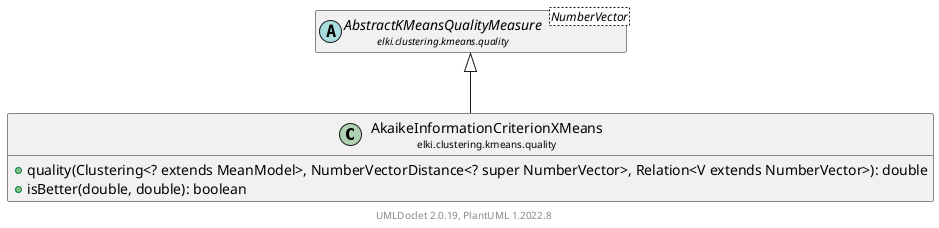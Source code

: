 @startuml
    remove .*\.(Instance|Par|Parameterizer|Factory)$
    set namespaceSeparator none
    hide empty fields
    hide empty methods

    class "<size:14>AkaikeInformationCriterionXMeans\n<size:10>elki.clustering.kmeans.quality" as elki.clustering.kmeans.quality.AkaikeInformationCriterionXMeans [[AkaikeInformationCriterionXMeans.html]] {
        +quality(Clustering<? extends MeanModel>, NumberVectorDistance<? super NumberVector>, Relation<V extends NumberVector>): double
        +isBetter(double, double): boolean
    }

    abstract class "<size:14>AbstractKMeansQualityMeasure\n<size:10>elki.clustering.kmeans.quality" as elki.clustering.kmeans.quality.AbstractKMeansQualityMeasure<NumberVector> [[AbstractKMeansQualityMeasure.html]]

    elki.clustering.kmeans.quality.AbstractKMeansQualityMeasure <|-- elki.clustering.kmeans.quality.AkaikeInformationCriterionXMeans

    center footer UMLDoclet 2.0.19, PlantUML 1.2022.8
@enduml
